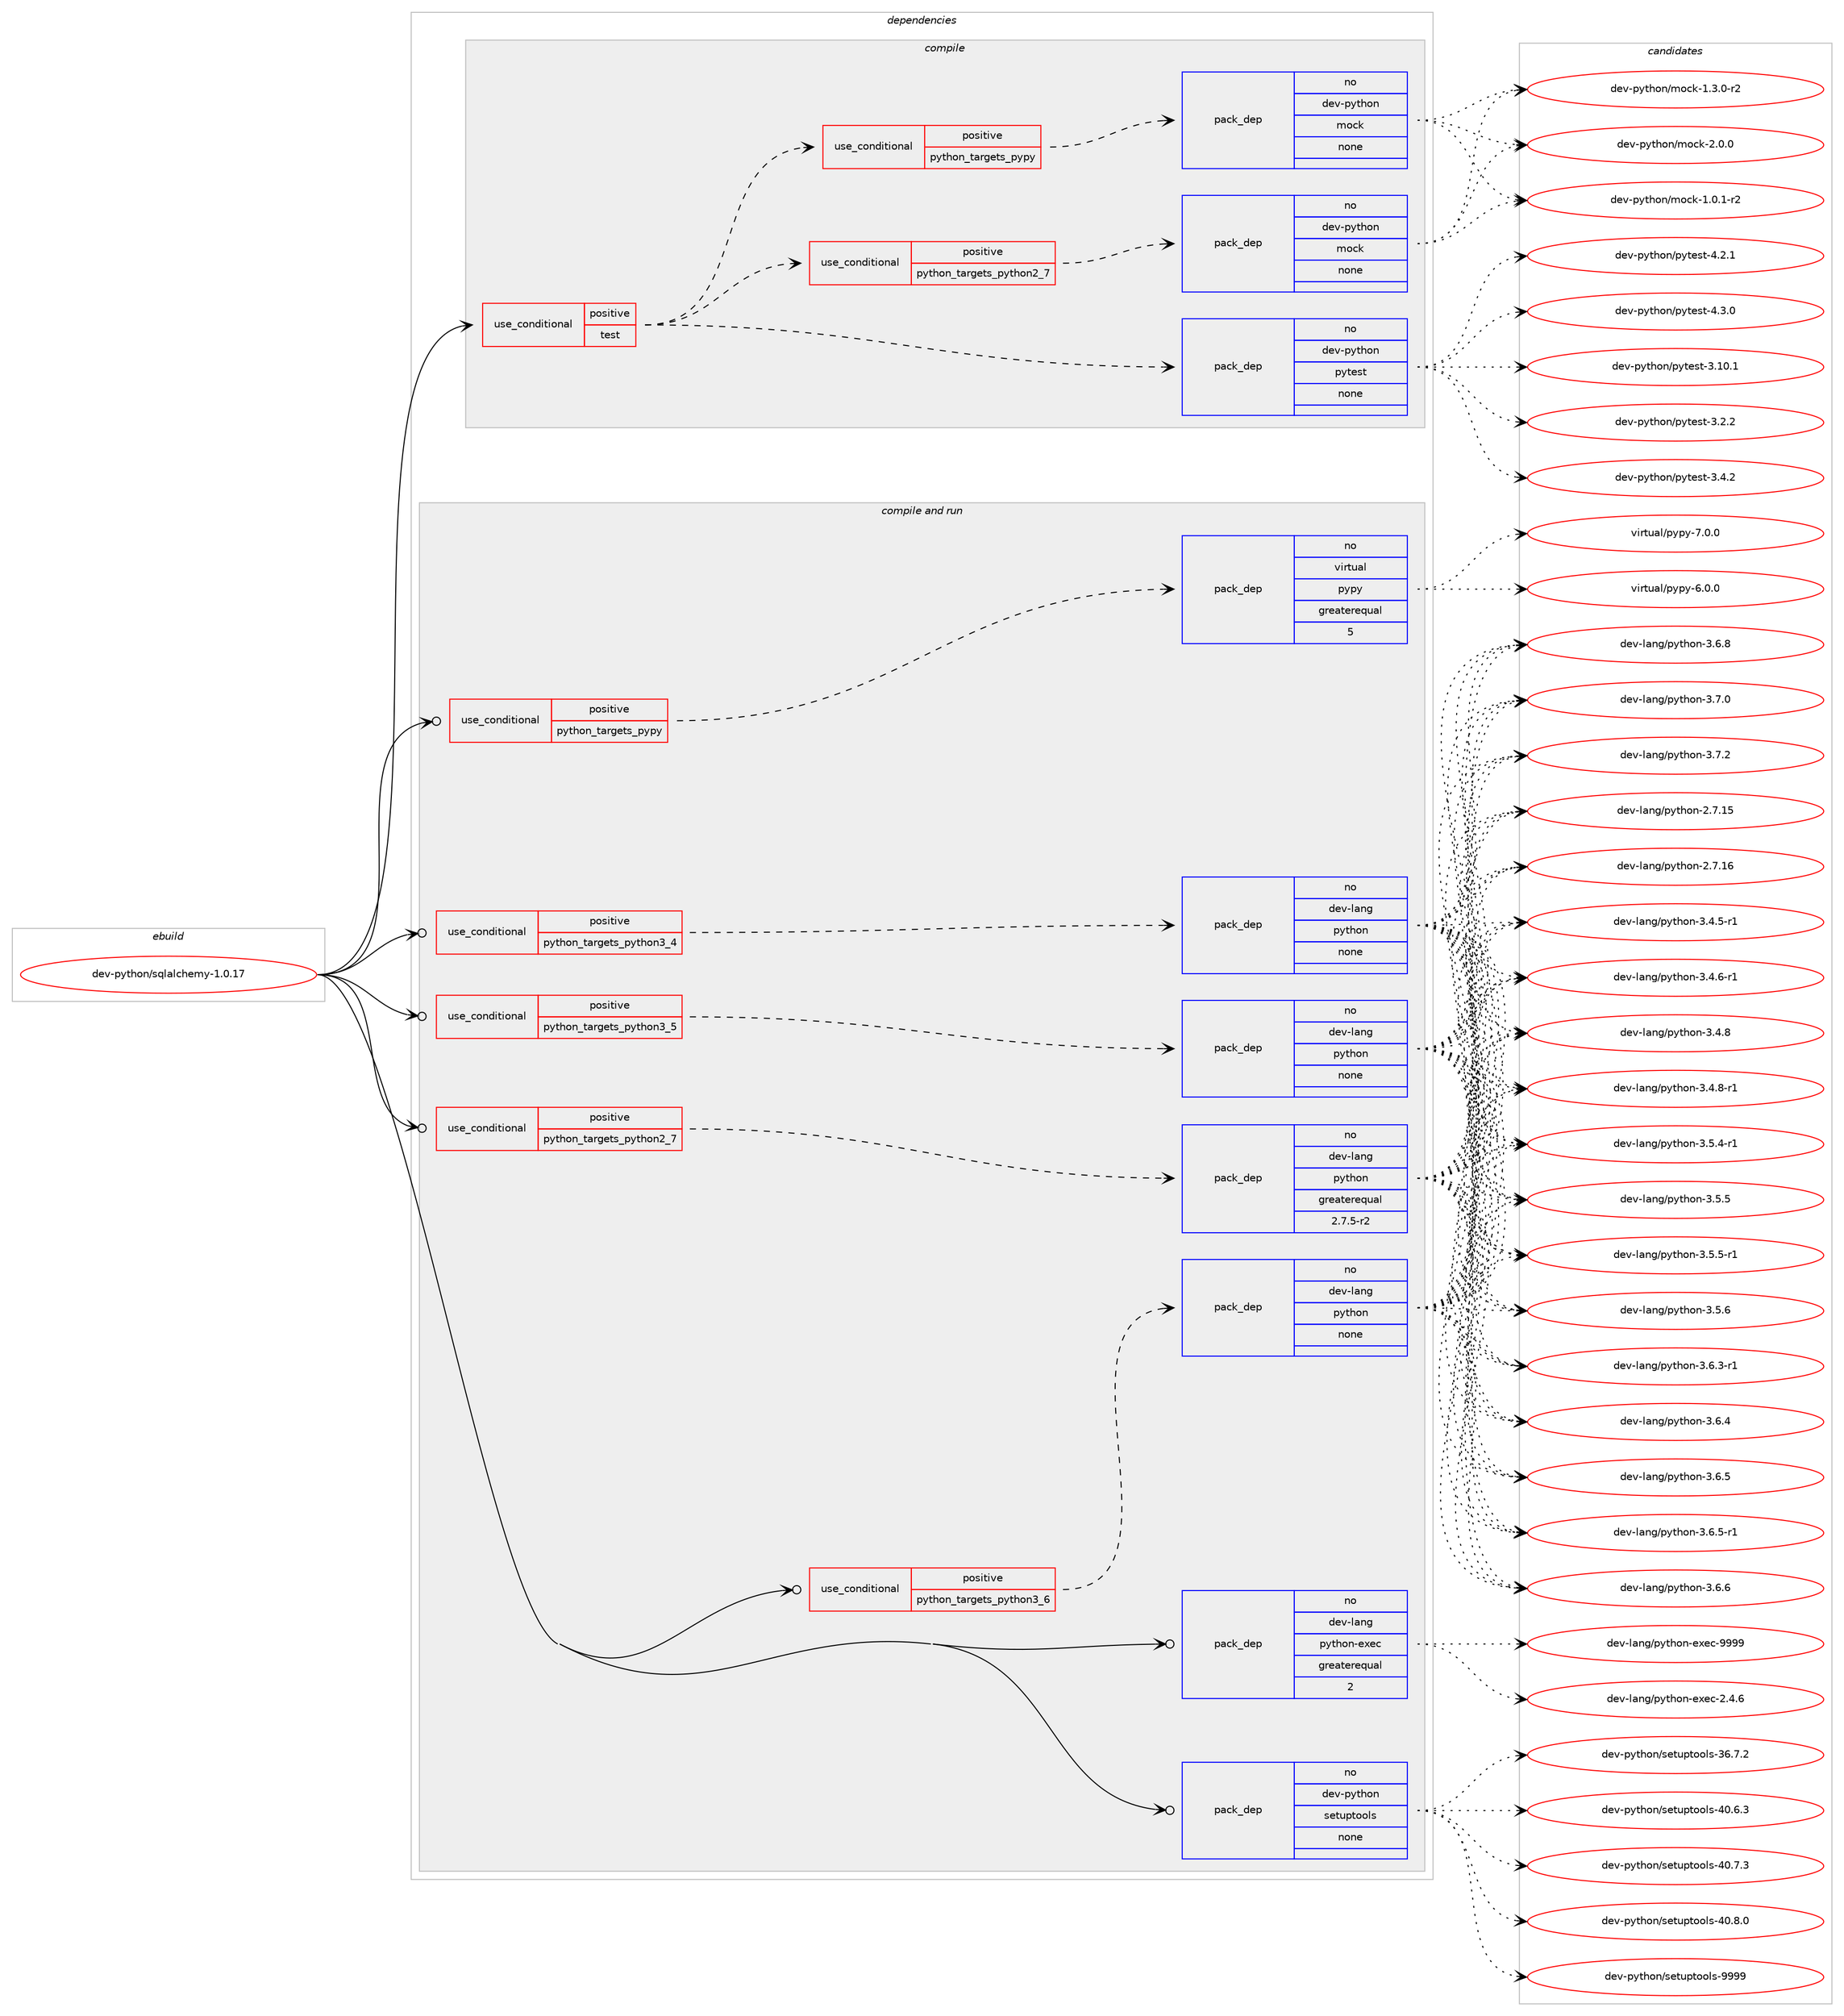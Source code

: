 digraph prolog {

# *************
# Graph options
# *************

newrank=true;
concentrate=true;
compound=true;
graph [rankdir=LR,fontname=Helvetica,fontsize=10,ranksep=1.5];#, ranksep=2.5, nodesep=0.2];
edge  [arrowhead=vee];
node  [fontname=Helvetica,fontsize=10];

# **********
# The ebuild
# **********

subgraph cluster_leftcol {
color=gray;
rank=same;
label=<<i>ebuild</i>>;
id [label="dev-python/sqlalchemy-1.0.17", color=red, width=4, href="../dev-python/sqlalchemy-1.0.17.svg"];
}

# ****************
# The dependencies
# ****************

subgraph cluster_midcol {
color=gray;
label=<<i>dependencies</i>>;
subgraph cluster_compile {
fillcolor="#eeeeee";
style=filled;
label=<<i>compile</i>>;
subgraph cond385095 {
dependency1442677 [label=<<TABLE BORDER="0" CELLBORDER="1" CELLSPACING="0" CELLPADDING="4"><TR><TD ROWSPAN="3" CELLPADDING="10">use_conditional</TD></TR><TR><TD>positive</TD></TR><TR><TD>test</TD></TR></TABLE>>, shape=none, color=red];
subgraph pack1034220 {
dependency1442678 [label=<<TABLE BORDER="0" CELLBORDER="1" CELLSPACING="0" CELLPADDING="4" WIDTH="220"><TR><TD ROWSPAN="6" CELLPADDING="30">pack_dep</TD></TR><TR><TD WIDTH="110">no</TD></TR><TR><TD>dev-python</TD></TR><TR><TD>pytest</TD></TR><TR><TD>none</TD></TR><TR><TD></TD></TR></TABLE>>, shape=none, color=blue];
}
dependency1442677:e -> dependency1442678:w [weight=20,style="dashed",arrowhead="vee"];
subgraph cond385096 {
dependency1442679 [label=<<TABLE BORDER="0" CELLBORDER="1" CELLSPACING="0" CELLPADDING="4"><TR><TD ROWSPAN="3" CELLPADDING="10">use_conditional</TD></TR><TR><TD>positive</TD></TR><TR><TD>python_targets_pypy</TD></TR></TABLE>>, shape=none, color=red];
subgraph pack1034221 {
dependency1442680 [label=<<TABLE BORDER="0" CELLBORDER="1" CELLSPACING="0" CELLPADDING="4" WIDTH="220"><TR><TD ROWSPAN="6" CELLPADDING="30">pack_dep</TD></TR><TR><TD WIDTH="110">no</TD></TR><TR><TD>dev-python</TD></TR><TR><TD>mock</TD></TR><TR><TD>none</TD></TR><TR><TD></TD></TR></TABLE>>, shape=none, color=blue];
}
dependency1442679:e -> dependency1442680:w [weight=20,style="dashed",arrowhead="vee"];
}
dependency1442677:e -> dependency1442679:w [weight=20,style="dashed",arrowhead="vee"];
subgraph cond385097 {
dependency1442681 [label=<<TABLE BORDER="0" CELLBORDER="1" CELLSPACING="0" CELLPADDING="4"><TR><TD ROWSPAN="3" CELLPADDING="10">use_conditional</TD></TR><TR><TD>positive</TD></TR><TR><TD>python_targets_python2_7</TD></TR></TABLE>>, shape=none, color=red];
subgraph pack1034222 {
dependency1442682 [label=<<TABLE BORDER="0" CELLBORDER="1" CELLSPACING="0" CELLPADDING="4" WIDTH="220"><TR><TD ROWSPAN="6" CELLPADDING="30">pack_dep</TD></TR><TR><TD WIDTH="110">no</TD></TR><TR><TD>dev-python</TD></TR><TR><TD>mock</TD></TR><TR><TD>none</TD></TR><TR><TD></TD></TR></TABLE>>, shape=none, color=blue];
}
dependency1442681:e -> dependency1442682:w [weight=20,style="dashed",arrowhead="vee"];
}
dependency1442677:e -> dependency1442681:w [weight=20,style="dashed",arrowhead="vee"];
}
id:e -> dependency1442677:w [weight=20,style="solid",arrowhead="vee"];
}
subgraph cluster_compileandrun {
fillcolor="#eeeeee";
style=filled;
label=<<i>compile and run</i>>;
subgraph cond385098 {
dependency1442683 [label=<<TABLE BORDER="0" CELLBORDER="1" CELLSPACING="0" CELLPADDING="4"><TR><TD ROWSPAN="3" CELLPADDING="10">use_conditional</TD></TR><TR><TD>positive</TD></TR><TR><TD>python_targets_pypy</TD></TR></TABLE>>, shape=none, color=red];
subgraph pack1034223 {
dependency1442684 [label=<<TABLE BORDER="0" CELLBORDER="1" CELLSPACING="0" CELLPADDING="4" WIDTH="220"><TR><TD ROWSPAN="6" CELLPADDING="30">pack_dep</TD></TR><TR><TD WIDTH="110">no</TD></TR><TR><TD>virtual</TD></TR><TR><TD>pypy</TD></TR><TR><TD>greaterequal</TD></TR><TR><TD>5</TD></TR></TABLE>>, shape=none, color=blue];
}
dependency1442683:e -> dependency1442684:w [weight=20,style="dashed",arrowhead="vee"];
}
id:e -> dependency1442683:w [weight=20,style="solid",arrowhead="odotvee"];
subgraph cond385099 {
dependency1442685 [label=<<TABLE BORDER="0" CELLBORDER="1" CELLSPACING="0" CELLPADDING="4"><TR><TD ROWSPAN="3" CELLPADDING="10">use_conditional</TD></TR><TR><TD>positive</TD></TR><TR><TD>python_targets_python2_7</TD></TR></TABLE>>, shape=none, color=red];
subgraph pack1034224 {
dependency1442686 [label=<<TABLE BORDER="0" CELLBORDER="1" CELLSPACING="0" CELLPADDING="4" WIDTH="220"><TR><TD ROWSPAN="6" CELLPADDING="30">pack_dep</TD></TR><TR><TD WIDTH="110">no</TD></TR><TR><TD>dev-lang</TD></TR><TR><TD>python</TD></TR><TR><TD>greaterequal</TD></TR><TR><TD>2.7.5-r2</TD></TR></TABLE>>, shape=none, color=blue];
}
dependency1442685:e -> dependency1442686:w [weight=20,style="dashed",arrowhead="vee"];
}
id:e -> dependency1442685:w [weight=20,style="solid",arrowhead="odotvee"];
subgraph cond385100 {
dependency1442687 [label=<<TABLE BORDER="0" CELLBORDER="1" CELLSPACING="0" CELLPADDING="4"><TR><TD ROWSPAN="3" CELLPADDING="10">use_conditional</TD></TR><TR><TD>positive</TD></TR><TR><TD>python_targets_python3_4</TD></TR></TABLE>>, shape=none, color=red];
subgraph pack1034225 {
dependency1442688 [label=<<TABLE BORDER="0" CELLBORDER="1" CELLSPACING="0" CELLPADDING="4" WIDTH="220"><TR><TD ROWSPAN="6" CELLPADDING="30">pack_dep</TD></TR><TR><TD WIDTH="110">no</TD></TR><TR><TD>dev-lang</TD></TR><TR><TD>python</TD></TR><TR><TD>none</TD></TR><TR><TD></TD></TR></TABLE>>, shape=none, color=blue];
}
dependency1442687:e -> dependency1442688:w [weight=20,style="dashed",arrowhead="vee"];
}
id:e -> dependency1442687:w [weight=20,style="solid",arrowhead="odotvee"];
subgraph cond385101 {
dependency1442689 [label=<<TABLE BORDER="0" CELLBORDER="1" CELLSPACING="0" CELLPADDING="4"><TR><TD ROWSPAN="3" CELLPADDING="10">use_conditional</TD></TR><TR><TD>positive</TD></TR><TR><TD>python_targets_python3_5</TD></TR></TABLE>>, shape=none, color=red];
subgraph pack1034226 {
dependency1442690 [label=<<TABLE BORDER="0" CELLBORDER="1" CELLSPACING="0" CELLPADDING="4" WIDTH="220"><TR><TD ROWSPAN="6" CELLPADDING="30">pack_dep</TD></TR><TR><TD WIDTH="110">no</TD></TR><TR><TD>dev-lang</TD></TR><TR><TD>python</TD></TR><TR><TD>none</TD></TR><TR><TD></TD></TR></TABLE>>, shape=none, color=blue];
}
dependency1442689:e -> dependency1442690:w [weight=20,style="dashed",arrowhead="vee"];
}
id:e -> dependency1442689:w [weight=20,style="solid",arrowhead="odotvee"];
subgraph cond385102 {
dependency1442691 [label=<<TABLE BORDER="0" CELLBORDER="1" CELLSPACING="0" CELLPADDING="4"><TR><TD ROWSPAN="3" CELLPADDING="10">use_conditional</TD></TR><TR><TD>positive</TD></TR><TR><TD>python_targets_python3_6</TD></TR></TABLE>>, shape=none, color=red];
subgraph pack1034227 {
dependency1442692 [label=<<TABLE BORDER="0" CELLBORDER="1" CELLSPACING="0" CELLPADDING="4" WIDTH="220"><TR><TD ROWSPAN="6" CELLPADDING="30">pack_dep</TD></TR><TR><TD WIDTH="110">no</TD></TR><TR><TD>dev-lang</TD></TR><TR><TD>python</TD></TR><TR><TD>none</TD></TR><TR><TD></TD></TR></TABLE>>, shape=none, color=blue];
}
dependency1442691:e -> dependency1442692:w [weight=20,style="dashed",arrowhead="vee"];
}
id:e -> dependency1442691:w [weight=20,style="solid",arrowhead="odotvee"];
subgraph pack1034228 {
dependency1442693 [label=<<TABLE BORDER="0" CELLBORDER="1" CELLSPACING="0" CELLPADDING="4" WIDTH="220"><TR><TD ROWSPAN="6" CELLPADDING="30">pack_dep</TD></TR><TR><TD WIDTH="110">no</TD></TR><TR><TD>dev-lang</TD></TR><TR><TD>python-exec</TD></TR><TR><TD>greaterequal</TD></TR><TR><TD>2</TD></TR></TABLE>>, shape=none, color=blue];
}
id:e -> dependency1442693:w [weight=20,style="solid",arrowhead="odotvee"];
subgraph pack1034229 {
dependency1442694 [label=<<TABLE BORDER="0" CELLBORDER="1" CELLSPACING="0" CELLPADDING="4" WIDTH="220"><TR><TD ROWSPAN="6" CELLPADDING="30">pack_dep</TD></TR><TR><TD WIDTH="110">no</TD></TR><TR><TD>dev-python</TD></TR><TR><TD>setuptools</TD></TR><TR><TD>none</TD></TR><TR><TD></TD></TR></TABLE>>, shape=none, color=blue];
}
id:e -> dependency1442694:w [weight=20,style="solid",arrowhead="odotvee"];
}
subgraph cluster_run {
fillcolor="#eeeeee";
style=filled;
label=<<i>run</i>>;
}
}

# **************
# The candidates
# **************

subgraph cluster_choices {
rank=same;
color=gray;
label=<<i>candidates</i>>;

subgraph choice1034220 {
color=black;
nodesep=1;
choice100101118451121211161041111104711212111610111511645514649484649 [label="dev-python/pytest-3.10.1", color=red, width=4,href="../dev-python/pytest-3.10.1.svg"];
choice1001011184511212111610411111047112121116101115116455146504650 [label="dev-python/pytest-3.2.2", color=red, width=4,href="../dev-python/pytest-3.2.2.svg"];
choice1001011184511212111610411111047112121116101115116455146524650 [label="dev-python/pytest-3.4.2", color=red, width=4,href="../dev-python/pytest-3.4.2.svg"];
choice1001011184511212111610411111047112121116101115116455246504649 [label="dev-python/pytest-4.2.1", color=red, width=4,href="../dev-python/pytest-4.2.1.svg"];
choice1001011184511212111610411111047112121116101115116455246514648 [label="dev-python/pytest-4.3.0", color=red, width=4,href="../dev-python/pytest-4.3.0.svg"];
dependency1442678:e -> choice100101118451121211161041111104711212111610111511645514649484649:w [style=dotted,weight="100"];
dependency1442678:e -> choice1001011184511212111610411111047112121116101115116455146504650:w [style=dotted,weight="100"];
dependency1442678:e -> choice1001011184511212111610411111047112121116101115116455146524650:w [style=dotted,weight="100"];
dependency1442678:e -> choice1001011184511212111610411111047112121116101115116455246504649:w [style=dotted,weight="100"];
dependency1442678:e -> choice1001011184511212111610411111047112121116101115116455246514648:w [style=dotted,weight="100"];
}
subgraph choice1034221 {
color=black;
nodesep=1;
choice1001011184511212111610411111047109111991074549464846494511450 [label="dev-python/mock-1.0.1-r2", color=red, width=4,href="../dev-python/mock-1.0.1-r2.svg"];
choice1001011184511212111610411111047109111991074549465146484511450 [label="dev-python/mock-1.3.0-r2", color=red, width=4,href="../dev-python/mock-1.3.0-r2.svg"];
choice100101118451121211161041111104710911199107455046484648 [label="dev-python/mock-2.0.0", color=red, width=4,href="../dev-python/mock-2.0.0.svg"];
dependency1442680:e -> choice1001011184511212111610411111047109111991074549464846494511450:w [style=dotted,weight="100"];
dependency1442680:e -> choice1001011184511212111610411111047109111991074549465146484511450:w [style=dotted,weight="100"];
dependency1442680:e -> choice100101118451121211161041111104710911199107455046484648:w [style=dotted,weight="100"];
}
subgraph choice1034222 {
color=black;
nodesep=1;
choice1001011184511212111610411111047109111991074549464846494511450 [label="dev-python/mock-1.0.1-r2", color=red, width=4,href="../dev-python/mock-1.0.1-r2.svg"];
choice1001011184511212111610411111047109111991074549465146484511450 [label="dev-python/mock-1.3.0-r2", color=red, width=4,href="../dev-python/mock-1.3.0-r2.svg"];
choice100101118451121211161041111104710911199107455046484648 [label="dev-python/mock-2.0.0", color=red, width=4,href="../dev-python/mock-2.0.0.svg"];
dependency1442682:e -> choice1001011184511212111610411111047109111991074549464846494511450:w [style=dotted,weight="100"];
dependency1442682:e -> choice1001011184511212111610411111047109111991074549465146484511450:w [style=dotted,weight="100"];
dependency1442682:e -> choice100101118451121211161041111104710911199107455046484648:w [style=dotted,weight="100"];
}
subgraph choice1034223 {
color=black;
nodesep=1;
choice1181051141161179710847112121112121455446484648 [label="virtual/pypy-6.0.0", color=red, width=4,href="../virtual/pypy-6.0.0.svg"];
choice1181051141161179710847112121112121455546484648 [label="virtual/pypy-7.0.0", color=red, width=4,href="../virtual/pypy-7.0.0.svg"];
dependency1442684:e -> choice1181051141161179710847112121112121455446484648:w [style=dotted,weight="100"];
dependency1442684:e -> choice1181051141161179710847112121112121455546484648:w [style=dotted,weight="100"];
}
subgraph choice1034224 {
color=black;
nodesep=1;
choice10010111845108971101034711212111610411111045504655464953 [label="dev-lang/python-2.7.15", color=red, width=4,href="../dev-lang/python-2.7.15.svg"];
choice10010111845108971101034711212111610411111045504655464954 [label="dev-lang/python-2.7.16", color=red, width=4,href="../dev-lang/python-2.7.16.svg"];
choice1001011184510897110103471121211161041111104551465246534511449 [label="dev-lang/python-3.4.5-r1", color=red, width=4,href="../dev-lang/python-3.4.5-r1.svg"];
choice1001011184510897110103471121211161041111104551465246544511449 [label="dev-lang/python-3.4.6-r1", color=red, width=4,href="../dev-lang/python-3.4.6-r1.svg"];
choice100101118451089711010347112121116104111110455146524656 [label="dev-lang/python-3.4.8", color=red, width=4,href="../dev-lang/python-3.4.8.svg"];
choice1001011184510897110103471121211161041111104551465246564511449 [label="dev-lang/python-3.4.8-r1", color=red, width=4,href="../dev-lang/python-3.4.8-r1.svg"];
choice1001011184510897110103471121211161041111104551465346524511449 [label="dev-lang/python-3.5.4-r1", color=red, width=4,href="../dev-lang/python-3.5.4-r1.svg"];
choice100101118451089711010347112121116104111110455146534653 [label="dev-lang/python-3.5.5", color=red, width=4,href="../dev-lang/python-3.5.5.svg"];
choice1001011184510897110103471121211161041111104551465346534511449 [label="dev-lang/python-3.5.5-r1", color=red, width=4,href="../dev-lang/python-3.5.5-r1.svg"];
choice100101118451089711010347112121116104111110455146534654 [label="dev-lang/python-3.5.6", color=red, width=4,href="../dev-lang/python-3.5.6.svg"];
choice1001011184510897110103471121211161041111104551465446514511449 [label="dev-lang/python-3.6.3-r1", color=red, width=4,href="../dev-lang/python-3.6.3-r1.svg"];
choice100101118451089711010347112121116104111110455146544652 [label="dev-lang/python-3.6.4", color=red, width=4,href="../dev-lang/python-3.6.4.svg"];
choice100101118451089711010347112121116104111110455146544653 [label="dev-lang/python-3.6.5", color=red, width=4,href="../dev-lang/python-3.6.5.svg"];
choice1001011184510897110103471121211161041111104551465446534511449 [label="dev-lang/python-3.6.5-r1", color=red, width=4,href="../dev-lang/python-3.6.5-r1.svg"];
choice100101118451089711010347112121116104111110455146544654 [label="dev-lang/python-3.6.6", color=red, width=4,href="../dev-lang/python-3.6.6.svg"];
choice100101118451089711010347112121116104111110455146544656 [label="dev-lang/python-3.6.8", color=red, width=4,href="../dev-lang/python-3.6.8.svg"];
choice100101118451089711010347112121116104111110455146554648 [label="dev-lang/python-3.7.0", color=red, width=4,href="../dev-lang/python-3.7.0.svg"];
choice100101118451089711010347112121116104111110455146554650 [label="dev-lang/python-3.7.2", color=red, width=4,href="../dev-lang/python-3.7.2.svg"];
dependency1442686:e -> choice10010111845108971101034711212111610411111045504655464953:w [style=dotted,weight="100"];
dependency1442686:e -> choice10010111845108971101034711212111610411111045504655464954:w [style=dotted,weight="100"];
dependency1442686:e -> choice1001011184510897110103471121211161041111104551465246534511449:w [style=dotted,weight="100"];
dependency1442686:e -> choice1001011184510897110103471121211161041111104551465246544511449:w [style=dotted,weight="100"];
dependency1442686:e -> choice100101118451089711010347112121116104111110455146524656:w [style=dotted,weight="100"];
dependency1442686:e -> choice1001011184510897110103471121211161041111104551465246564511449:w [style=dotted,weight="100"];
dependency1442686:e -> choice1001011184510897110103471121211161041111104551465346524511449:w [style=dotted,weight="100"];
dependency1442686:e -> choice100101118451089711010347112121116104111110455146534653:w [style=dotted,weight="100"];
dependency1442686:e -> choice1001011184510897110103471121211161041111104551465346534511449:w [style=dotted,weight="100"];
dependency1442686:e -> choice100101118451089711010347112121116104111110455146534654:w [style=dotted,weight="100"];
dependency1442686:e -> choice1001011184510897110103471121211161041111104551465446514511449:w [style=dotted,weight="100"];
dependency1442686:e -> choice100101118451089711010347112121116104111110455146544652:w [style=dotted,weight="100"];
dependency1442686:e -> choice100101118451089711010347112121116104111110455146544653:w [style=dotted,weight="100"];
dependency1442686:e -> choice1001011184510897110103471121211161041111104551465446534511449:w [style=dotted,weight="100"];
dependency1442686:e -> choice100101118451089711010347112121116104111110455146544654:w [style=dotted,weight="100"];
dependency1442686:e -> choice100101118451089711010347112121116104111110455146544656:w [style=dotted,weight="100"];
dependency1442686:e -> choice100101118451089711010347112121116104111110455146554648:w [style=dotted,weight="100"];
dependency1442686:e -> choice100101118451089711010347112121116104111110455146554650:w [style=dotted,weight="100"];
}
subgraph choice1034225 {
color=black;
nodesep=1;
choice10010111845108971101034711212111610411111045504655464953 [label="dev-lang/python-2.7.15", color=red, width=4,href="../dev-lang/python-2.7.15.svg"];
choice10010111845108971101034711212111610411111045504655464954 [label="dev-lang/python-2.7.16", color=red, width=4,href="../dev-lang/python-2.7.16.svg"];
choice1001011184510897110103471121211161041111104551465246534511449 [label="dev-lang/python-3.4.5-r1", color=red, width=4,href="../dev-lang/python-3.4.5-r1.svg"];
choice1001011184510897110103471121211161041111104551465246544511449 [label="dev-lang/python-3.4.6-r1", color=red, width=4,href="../dev-lang/python-3.4.6-r1.svg"];
choice100101118451089711010347112121116104111110455146524656 [label="dev-lang/python-3.4.8", color=red, width=4,href="../dev-lang/python-3.4.8.svg"];
choice1001011184510897110103471121211161041111104551465246564511449 [label="dev-lang/python-3.4.8-r1", color=red, width=4,href="../dev-lang/python-3.4.8-r1.svg"];
choice1001011184510897110103471121211161041111104551465346524511449 [label="dev-lang/python-3.5.4-r1", color=red, width=4,href="../dev-lang/python-3.5.4-r1.svg"];
choice100101118451089711010347112121116104111110455146534653 [label="dev-lang/python-3.5.5", color=red, width=4,href="../dev-lang/python-3.5.5.svg"];
choice1001011184510897110103471121211161041111104551465346534511449 [label="dev-lang/python-3.5.5-r1", color=red, width=4,href="../dev-lang/python-3.5.5-r1.svg"];
choice100101118451089711010347112121116104111110455146534654 [label="dev-lang/python-3.5.6", color=red, width=4,href="../dev-lang/python-3.5.6.svg"];
choice1001011184510897110103471121211161041111104551465446514511449 [label="dev-lang/python-3.6.3-r1", color=red, width=4,href="../dev-lang/python-3.6.3-r1.svg"];
choice100101118451089711010347112121116104111110455146544652 [label="dev-lang/python-3.6.4", color=red, width=4,href="../dev-lang/python-3.6.4.svg"];
choice100101118451089711010347112121116104111110455146544653 [label="dev-lang/python-3.6.5", color=red, width=4,href="../dev-lang/python-3.6.5.svg"];
choice1001011184510897110103471121211161041111104551465446534511449 [label="dev-lang/python-3.6.5-r1", color=red, width=4,href="../dev-lang/python-3.6.5-r1.svg"];
choice100101118451089711010347112121116104111110455146544654 [label="dev-lang/python-3.6.6", color=red, width=4,href="../dev-lang/python-3.6.6.svg"];
choice100101118451089711010347112121116104111110455146544656 [label="dev-lang/python-3.6.8", color=red, width=4,href="../dev-lang/python-3.6.8.svg"];
choice100101118451089711010347112121116104111110455146554648 [label="dev-lang/python-3.7.0", color=red, width=4,href="../dev-lang/python-3.7.0.svg"];
choice100101118451089711010347112121116104111110455146554650 [label="dev-lang/python-3.7.2", color=red, width=4,href="../dev-lang/python-3.7.2.svg"];
dependency1442688:e -> choice10010111845108971101034711212111610411111045504655464953:w [style=dotted,weight="100"];
dependency1442688:e -> choice10010111845108971101034711212111610411111045504655464954:w [style=dotted,weight="100"];
dependency1442688:e -> choice1001011184510897110103471121211161041111104551465246534511449:w [style=dotted,weight="100"];
dependency1442688:e -> choice1001011184510897110103471121211161041111104551465246544511449:w [style=dotted,weight="100"];
dependency1442688:e -> choice100101118451089711010347112121116104111110455146524656:w [style=dotted,weight="100"];
dependency1442688:e -> choice1001011184510897110103471121211161041111104551465246564511449:w [style=dotted,weight="100"];
dependency1442688:e -> choice1001011184510897110103471121211161041111104551465346524511449:w [style=dotted,weight="100"];
dependency1442688:e -> choice100101118451089711010347112121116104111110455146534653:w [style=dotted,weight="100"];
dependency1442688:e -> choice1001011184510897110103471121211161041111104551465346534511449:w [style=dotted,weight="100"];
dependency1442688:e -> choice100101118451089711010347112121116104111110455146534654:w [style=dotted,weight="100"];
dependency1442688:e -> choice1001011184510897110103471121211161041111104551465446514511449:w [style=dotted,weight="100"];
dependency1442688:e -> choice100101118451089711010347112121116104111110455146544652:w [style=dotted,weight="100"];
dependency1442688:e -> choice100101118451089711010347112121116104111110455146544653:w [style=dotted,weight="100"];
dependency1442688:e -> choice1001011184510897110103471121211161041111104551465446534511449:w [style=dotted,weight="100"];
dependency1442688:e -> choice100101118451089711010347112121116104111110455146544654:w [style=dotted,weight="100"];
dependency1442688:e -> choice100101118451089711010347112121116104111110455146544656:w [style=dotted,weight="100"];
dependency1442688:e -> choice100101118451089711010347112121116104111110455146554648:w [style=dotted,weight="100"];
dependency1442688:e -> choice100101118451089711010347112121116104111110455146554650:w [style=dotted,weight="100"];
}
subgraph choice1034226 {
color=black;
nodesep=1;
choice10010111845108971101034711212111610411111045504655464953 [label="dev-lang/python-2.7.15", color=red, width=4,href="../dev-lang/python-2.7.15.svg"];
choice10010111845108971101034711212111610411111045504655464954 [label="dev-lang/python-2.7.16", color=red, width=4,href="../dev-lang/python-2.7.16.svg"];
choice1001011184510897110103471121211161041111104551465246534511449 [label="dev-lang/python-3.4.5-r1", color=red, width=4,href="../dev-lang/python-3.4.5-r1.svg"];
choice1001011184510897110103471121211161041111104551465246544511449 [label="dev-lang/python-3.4.6-r1", color=red, width=4,href="../dev-lang/python-3.4.6-r1.svg"];
choice100101118451089711010347112121116104111110455146524656 [label="dev-lang/python-3.4.8", color=red, width=4,href="../dev-lang/python-3.4.8.svg"];
choice1001011184510897110103471121211161041111104551465246564511449 [label="dev-lang/python-3.4.8-r1", color=red, width=4,href="../dev-lang/python-3.4.8-r1.svg"];
choice1001011184510897110103471121211161041111104551465346524511449 [label="dev-lang/python-3.5.4-r1", color=red, width=4,href="../dev-lang/python-3.5.4-r1.svg"];
choice100101118451089711010347112121116104111110455146534653 [label="dev-lang/python-3.5.5", color=red, width=4,href="../dev-lang/python-3.5.5.svg"];
choice1001011184510897110103471121211161041111104551465346534511449 [label="dev-lang/python-3.5.5-r1", color=red, width=4,href="../dev-lang/python-3.5.5-r1.svg"];
choice100101118451089711010347112121116104111110455146534654 [label="dev-lang/python-3.5.6", color=red, width=4,href="../dev-lang/python-3.5.6.svg"];
choice1001011184510897110103471121211161041111104551465446514511449 [label="dev-lang/python-3.6.3-r1", color=red, width=4,href="../dev-lang/python-3.6.3-r1.svg"];
choice100101118451089711010347112121116104111110455146544652 [label="dev-lang/python-3.6.4", color=red, width=4,href="../dev-lang/python-3.6.4.svg"];
choice100101118451089711010347112121116104111110455146544653 [label="dev-lang/python-3.6.5", color=red, width=4,href="../dev-lang/python-3.6.5.svg"];
choice1001011184510897110103471121211161041111104551465446534511449 [label="dev-lang/python-3.6.5-r1", color=red, width=4,href="../dev-lang/python-3.6.5-r1.svg"];
choice100101118451089711010347112121116104111110455146544654 [label="dev-lang/python-3.6.6", color=red, width=4,href="../dev-lang/python-3.6.6.svg"];
choice100101118451089711010347112121116104111110455146544656 [label="dev-lang/python-3.6.8", color=red, width=4,href="../dev-lang/python-3.6.8.svg"];
choice100101118451089711010347112121116104111110455146554648 [label="dev-lang/python-3.7.0", color=red, width=4,href="../dev-lang/python-3.7.0.svg"];
choice100101118451089711010347112121116104111110455146554650 [label="dev-lang/python-3.7.2", color=red, width=4,href="../dev-lang/python-3.7.2.svg"];
dependency1442690:e -> choice10010111845108971101034711212111610411111045504655464953:w [style=dotted,weight="100"];
dependency1442690:e -> choice10010111845108971101034711212111610411111045504655464954:w [style=dotted,weight="100"];
dependency1442690:e -> choice1001011184510897110103471121211161041111104551465246534511449:w [style=dotted,weight="100"];
dependency1442690:e -> choice1001011184510897110103471121211161041111104551465246544511449:w [style=dotted,weight="100"];
dependency1442690:e -> choice100101118451089711010347112121116104111110455146524656:w [style=dotted,weight="100"];
dependency1442690:e -> choice1001011184510897110103471121211161041111104551465246564511449:w [style=dotted,weight="100"];
dependency1442690:e -> choice1001011184510897110103471121211161041111104551465346524511449:w [style=dotted,weight="100"];
dependency1442690:e -> choice100101118451089711010347112121116104111110455146534653:w [style=dotted,weight="100"];
dependency1442690:e -> choice1001011184510897110103471121211161041111104551465346534511449:w [style=dotted,weight="100"];
dependency1442690:e -> choice100101118451089711010347112121116104111110455146534654:w [style=dotted,weight="100"];
dependency1442690:e -> choice1001011184510897110103471121211161041111104551465446514511449:w [style=dotted,weight="100"];
dependency1442690:e -> choice100101118451089711010347112121116104111110455146544652:w [style=dotted,weight="100"];
dependency1442690:e -> choice100101118451089711010347112121116104111110455146544653:w [style=dotted,weight="100"];
dependency1442690:e -> choice1001011184510897110103471121211161041111104551465446534511449:w [style=dotted,weight="100"];
dependency1442690:e -> choice100101118451089711010347112121116104111110455146544654:w [style=dotted,weight="100"];
dependency1442690:e -> choice100101118451089711010347112121116104111110455146544656:w [style=dotted,weight="100"];
dependency1442690:e -> choice100101118451089711010347112121116104111110455146554648:w [style=dotted,weight="100"];
dependency1442690:e -> choice100101118451089711010347112121116104111110455146554650:w [style=dotted,weight="100"];
}
subgraph choice1034227 {
color=black;
nodesep=1;
choice10010111845108971101034711212111610411111045504655464953 [label="dev-lang/python-2.7.15", color=red, width=4,href="../dev-lang/python-2.7.15.svg"];
choice10010111845108971101034711212111610411111045504655464954 [label="dev-lang/python-2.7.16", color=red, width=4,href="../dev-lang/python-2.7.16.svg"];
choice1001011184510897110103471121211161041111104551465246534511449 [label="dev-lang/python-3.4.5-r1", color=red, width=4,href="../dev-lang/python-3.4.5-r1.svg"];
choice1001011184510897110103471121211161041111104551465246544511449 [label="dev-lang/python-3.4.6-r1", color=red, width=4,href="../dev-lang/python-3.4.6-r1.svg"];
choice100101118451089711010347112121116104111110455146524656 [label="dev-lang/python-3.4.8", color=red, width=4,href="../dev-lang/python-3.4.8.svg"];
choice1001011184510897110103471121211161041111104551465246564511449 [label="dev-lang/python-3.4.8-r1", color=red, width=4,href="../dev-lang/python-3.4.8-r1.svg"];
choice1001011184510897110103471121211161041111104551465346524511449 [label="dev-lang/python-3.5.4-r1", color=red, width=4,href="../dev-lang/python-3.5.4-r1.svg"];
choice100101118451089711010347112121116104111110455146534653 [label="dev-lang/python-3.5.5", color=red, width=4,href="../dev-lang/python-3.5.5.svg"];
choice1001011184510897110103471121211161041111104551465346534511449 [label="dev-lang/python-3.5.5-r1", color=red, width=4,href="../dev-lang/python-3.5.5-r1.svg"];
choice100101118451089711010347112121116104111110455146534654 [label="dev-lang/python-3.5.6", color=red, width=4,href="../dev-lang/python-3.5.6.svg"];
choice1001011184510897110103471121211161041111104551465446514511449 [label="dev-lang/python-3.6.3-r1", color=red, width=4,href="../dev-lang/python-3.6.3-r1.svg"];
choice100101118451089711010347112121116104111110455146544652 [label="dev-lang/python-3.6.4", color=red, width=4,href="../dev-lang/python-3.6.4.svg"];
choice100101118451089711010347112121116104111110455146544653 [label="dev-lang/python-3.6.5", color=red, width=4,href="../dev-lang/python-3.6.5.svg"];
choice1001011184510897110103471121211161041111104551465446534511449 [label="dev-lang/python-3.6.5-r1", color=red, width=4,href="../dev-lang/python-3.6.5-r1.svg"];
choice100101118451089711010347112121116104111110455146544654 [label="dev-lang/python-3.6.6", color=red, width=4,href="../dev-lang/python-3.6.6.svg"];
choice100101118451089711010347112121116104111110455146544656 [label="dev-lang/python-3.6.8", color=red, width=4,href="../dev-lang/python-3.6.8.svg"];
choice100101118451089711010347112121116104111110455146554648 [label="dev-lang/python-3.7.0", color=red, width=4,href="../dev-lang/python-3.7.0.svg"];
choice100101118451089711010347112121116104111110455146554650 [label="dev-lang/python-3.7.2", color=red, width=4,href="../dev-lang/python-3.7.2.svg"];
dependency1442692:e -> choice10010111845108971101034711212111610411111045504655464953:w [style=dotted,weight="100"];
dependency1442692:e -> choice10010111845108971101034711212111610411111045504655464954:w [style=dotted,weight="100"];
dependency1442692:e -> choice1001011184510897110103471121211161041111104551465246534511449:w [style=dotted,weight="100"];
dependency1442692:e -> choice1001011184510897110103471121211161041111104551465246544511449:w [style=dotted,weight="100"];
dependency1442692:e -> choice100101118451089711010347112121116104111110455146524656:w [style=dotted,weight="100"];
dependency1442692:e -> choice1001011184510897110103471121211161041111104551465246564511449:w [style=dotted,weight="100"];
dependency1442692:e -> choice1001011184510897110103471121211161041111104551465346524511449:w [style=dotted,weight="100"];
dependency1442692:e -> choice100101118451089711010347112121116104111110455146534653:w [style=dotted,weight="100"];
dependency1442692:e -> choice1001011184510897110103471121211161041111104551465346534511449:w [style=dotted,weight="100"];
dependency1442692:e -> choice100101118451089711010347112121116104111110455146534654:w [style=dotted,weight="100"];
dependency1442692:e -> choice1001011184510897110103471121211161041111104551465446514511449:w [style=dotted,weight="100"];
dependency1442692:e -> choice100101118451089711010347112121116104111110455146544652:w [style=dotted,weight="100"];
dependency1442692:e -> choice100101118451089711010347112121116104111110455146544653:w [style=dotted,weight="100"];
dependency1442692:e -> choice1001011184510897110103471121211161041111104551465446534511449:w [style=dotted,weight="100"];
dependency1442692:e -> choice100101118451089711010347112121116104111110455146544654:w [style=dotted,weight="100"];
dependency1442692:e -> choice100101118451089711010347112121116104111110455146544656:w [style=dotted,weight="100"];
dependency1442692:e -> choice100101118451089711010347112121116104111110455146554648:w [style=dotted,weight="100"];
dependency1442692:e -> choice100101118451089711010347112121116104111110455146554650:w [style=dotted,weight="100"];
}
subgraph choice1034228 {
color=black;
nodesep=1;
choice1001011184510897110103471121211161041111104510112010199455046524654 [label="dev-lang/python-exec-2.4.6", color=red, width=4,href="../dev-lang/python-exec-2.4.6.svg"];
choice10010111845108971101034711212111610411111045101120101994557575757 [label="dev-lang/python-exec-9999", color=red, width=4,href="../dev-lang/python-exec-9999.svg"];
dependency1442693:e -> choice1001011184510897110103471121211161041111104510112010199455046524654:w [style=dotted,weight="100"];
dependency1442693:e -> choice10010111845108971101034711212111610411111045101120101994557575757:w [style=dotted,weight="100"];
}
subgraph choice1034229 {
color=black;
nodesep=1;
choice100101118451121211161041111104711510111611711211611111110811545515446554650 [label="dev-python/setuptools-36.7.2", color=red, width=4,href="../dev-python/setuptools-36.7.2.svg"];
choice100101118451121211161041111104711510111611711211611111110811545524846544651 [label="dev-python/setuptools-40.6.3", color=red, width=4,href="../dev-python/setuptools-40.6.3.svg"];
choice100101118451121211161041111104711510111611711211611111110811545524846554651 [label="dev-python/setuptools-40.7.3", color=red, width=4,href="../dev-python/setuptools-40.7.3.svg"];
choice100101118451121211161041111104711510111611711211611111110811545524846564648 [label="dev-python/setuptools-40.8.0", color=red, width=4,href="../dev-python/setuptools-40.8.0.svg"];
choice10010111845112121116104111110471151011161171121161111111081154557575757 [label="dev-python/setuptools-9999", color=red, width=4,href="../dev-python/setuptools-9999.svg"];
dependency1442694:e -> choice100101118451121211161041111104711510111611711211611111110811545515446554650:w [style=dotted,weight="100"];
dependency1442694:e -> choice100101118451121211161041111104711510111611711211611111110811545524846544651:w [style=dotted,weight="100"];
dependency1442694:e -> choice100101118451121211161041111104711510111611711211611111110811545524846554651:w [style=dotted,weight="100"];
dependency1442694:e -> choice100101118451121211161041111104711510111611711211611111110811545524846564648:w [style=dotted,weight="100"];
dependency1442694:e -> choice10010111845112121116104111110471151011161171121161111111081154557575757:w [style=dotted,weight="100"];
}
}

}
